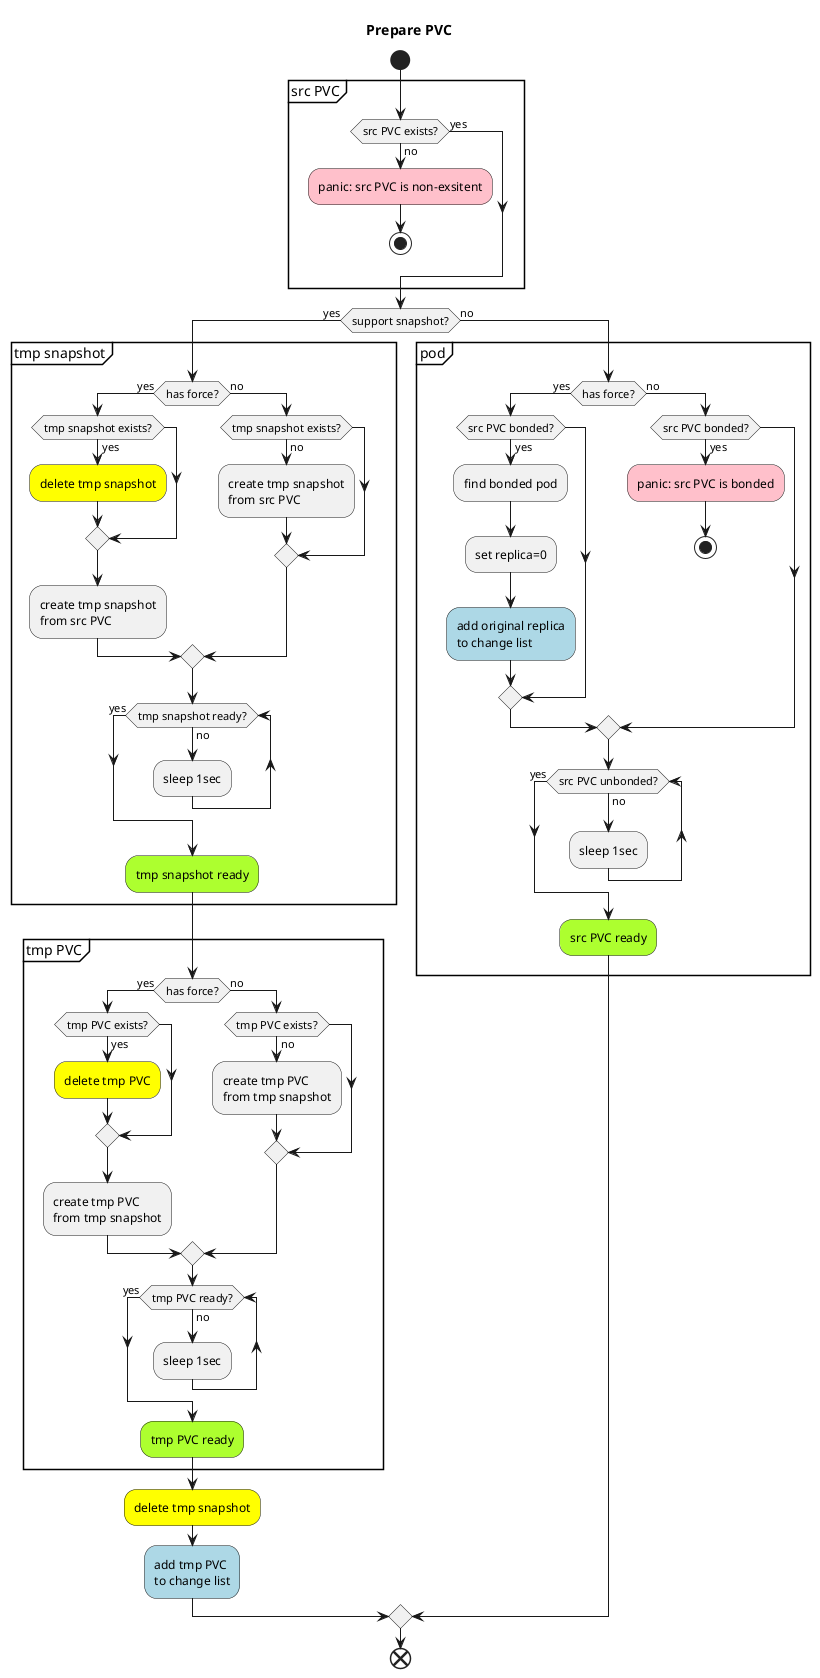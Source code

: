 @startuml

title Prepare PVC

start
partition "src PVC" {
    if (src PVC exists?) then (no)
        #pink:panic: src PVC is non-exsitent;
        stop
    else (yes)
    endif
}

if (support snapshot?) then (yes)
partition "tmp snapshot" {
    if (has force?) then (yes)
        if (tmp snapshot exists?) then (yes)
            #Yellow:delete tmp snapshot;            
        endif        
        :create tmp snapshot\nfrom src PVC;     
    else (no)
        if (tmp snapshot exists?) then (no)        
            :create tmp snapshot\nfrom src PVC;
        endif
    endif    
    while (tmp snapshot ready?) is (no)
        :sleep 1sec;
    endwhile (yes)
    #GreenYellow:tmp snapshot ready;
}

partition "tmp PVC" {
    if (has force?) then (yes)
        if (tmp PVC exists?) then (yes)
            #Yellow:delete tmp PVC;            
        endif        
        :create tmp PVC\nfrom tmp snapshot;
    else (no)
        if (tmp PVC exists?) then (no)        
            :create tmp PVC\nfrom tmp snapshot;
        endif
    endif
    while (tmp PVC ready?) is (no)
        :sleep 1sec;
    endwhile (yes)
    #GreenYellow:tmp PVC ready;
}
#Yellow:delete tmp snapshot;
#LightBlue:add tmp PVC\nto change list;
else (no)
partition "pod" {
    if (has force?) then (yes)
        if (src PVC bonded?) then (yes)
            :find bonded pod;            
            :set replica=0;
            #LightBlue:add original replica\nto change list;
        endif
    else (no)
        if (src PVC bonded?) then (yes)
            #pink:panic: src PVC is bonded;
            stop
        endif
    endif
    while (src PVC unbonded?) is (no)
        :sleep 1sec;
    endwhile (yes)
    #GreenYellow:src PVC ready;
}
endif



end

@enduml